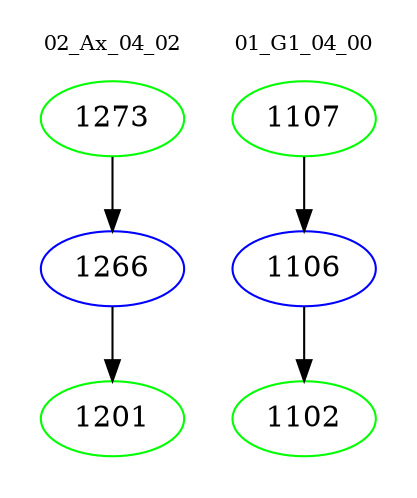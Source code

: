 digraph{
subgraph cluster_0 {
color = white
label = "02_Ax_04_02";
fontsize=10;
T0_1273 [label="1273", color="green"]
T0_1273 -> T0_1266 [color="black"]
T0_1266 [label="1266", color="blue"]
T0_1266 -> T0_1201 [color="black"]
T0_1201 [label="1201", color="green"]
}
subgraph cluster_1 {
color = white
label = "01_G1_04_00";
fontsize=10;
T1_1107 [label="1107", color="green"]
T1_1107 -> T1_1106 [color="black"]
T1_1106 [label="1106", color="blue"]
T1_1106 -> T1_1102 [color="black"]
T1_1102 [label="1102", color="green"]
}
}
